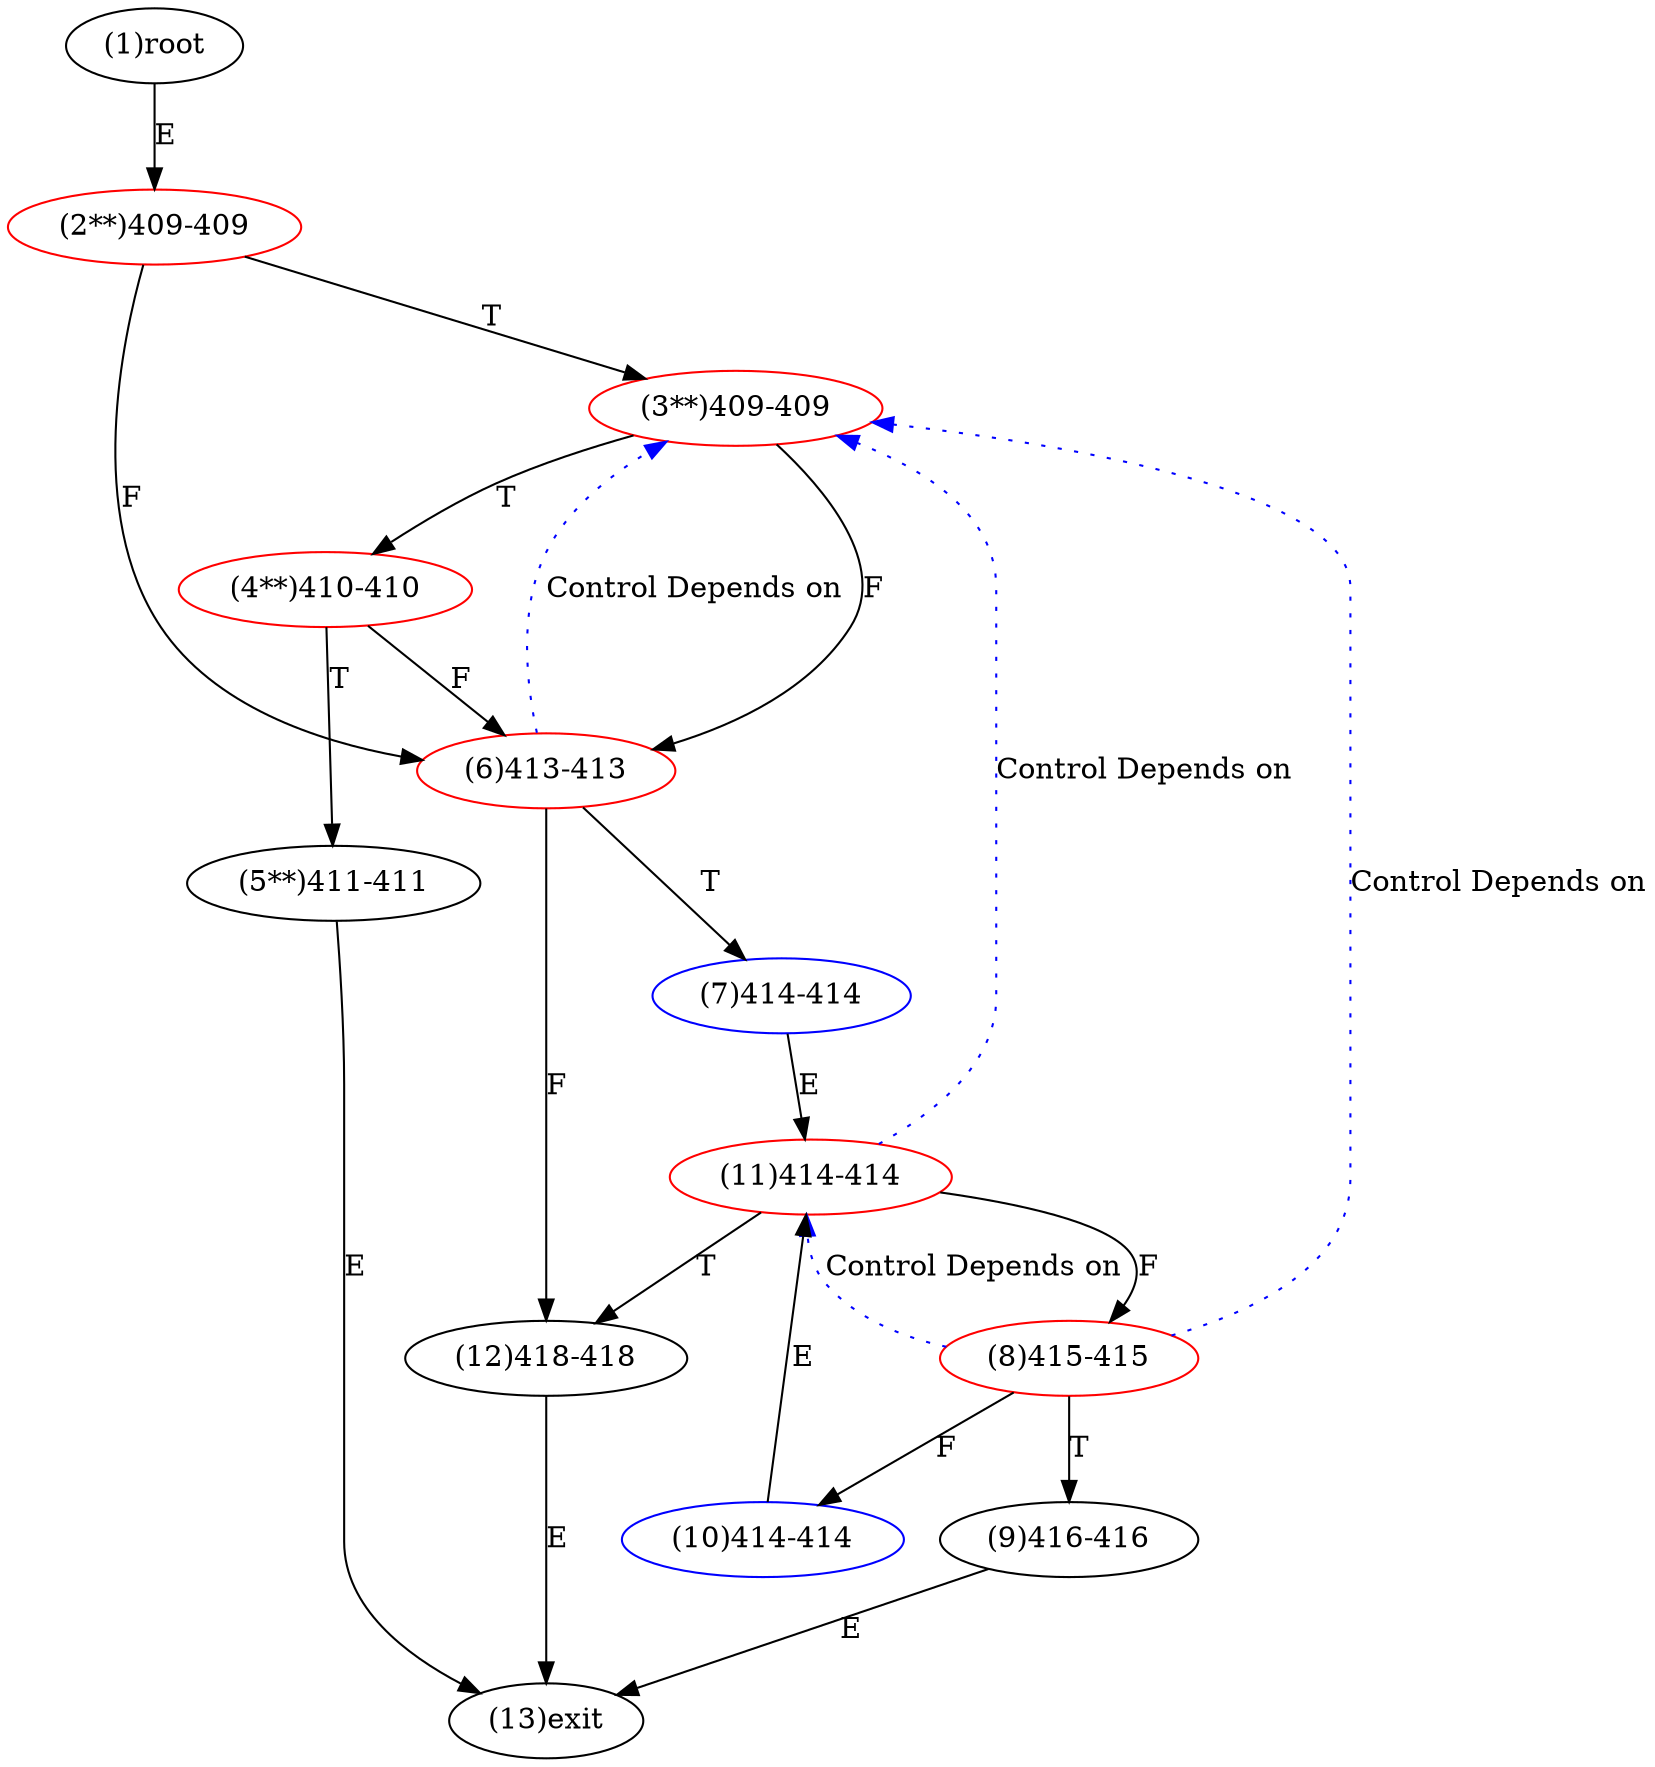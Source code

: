 digraph "" { 
1[ label="(1)root"];
2[ label="(2**)409-409",color=red];
3[ label="(3**)409-409",color=red];
4[ label="(4**)410-410",color=red];
5[ label="(5**)411-411"];
6[ label="(6)413-413",color=red];
7[ label="(7)414-414",color=blue];
8[ label="(8)415-415",color=red];
9[ label="(9)416-416"];
10[ label="(10)414-414",color=blue];
11[ label="(11)414-414",color=red];
12[ label="(12)418-418"];
13[ label="(13)exit"];
1->2[ label="E"];
2->6[ label="F"];
2->3[ label="T"];
3->6[ label="F"];
3->4[ label="T"];
4->6[ label="F"];
4->5[ label="T"];
5->13[ label="E"];
6->12[ label="F"];
6->7[ label="T"];
7->11[ label="E"];
8->10[ label="F"];
8->9[ label="T"];
9->13[ label="E"];
10->11[ label="E"];
11->8[ label="F"];
11->12[ label="T"];
12->13[ label="E"];
6->3[ color="blue" label="Control Depends on" style = dotted ];
8->11[ color="blue" label="Control Depends on" style = dotted ];
8->3[ color="blue" label="Control Depends on" style = dotted ];
11->3[ color="blue" label="Control Depends on" style = dotted ];
}